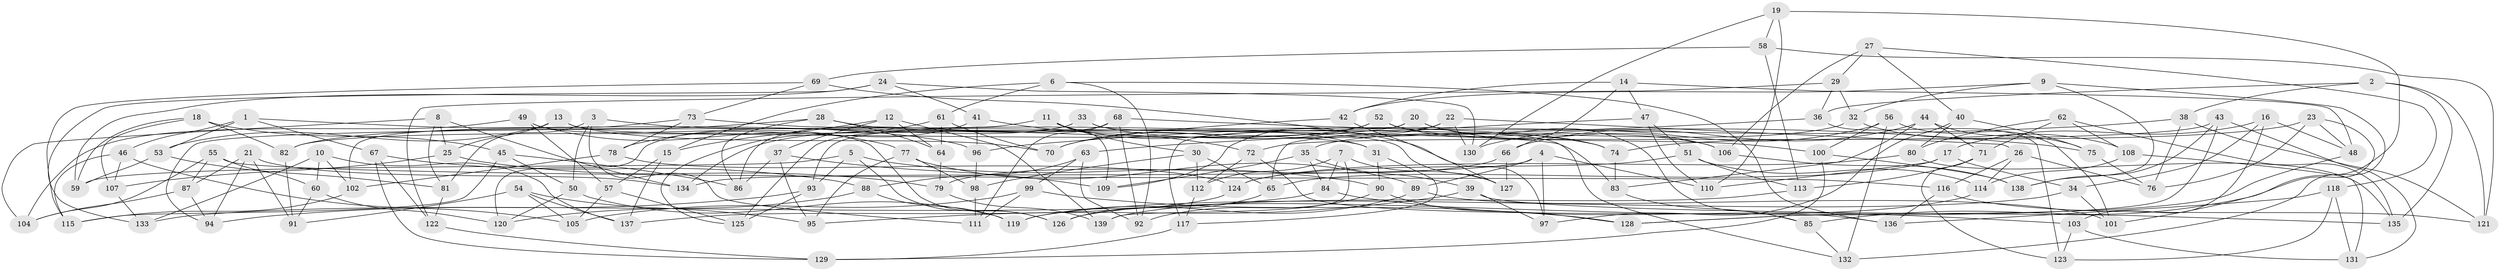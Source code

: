 // Generated by graph-tools (version 1.1) at 2025/50/03/09/25 03:50:48]
// undirected, 139 vertices, 278 edges
graph export_dot {
graph [start="1"]
  node [color=gray90,style=filled];
  1;
  2;
  3;
  4;
  5;
  6;
  7;
  8;
  9;
  10;
  11;
  12;
  13;
  14;
  15;
  16;
  17;
  18;
  19;
  20;
  21;
  22;
  23;
  24;
  25;
  26;
  27;
  28;
  29;
  30;
  31;
  32;
  33;
  34;
  35;
  36;
  37;
  38;
  39;
  40;
  41;
  42;
  43;
  44;
  45;
  46;
  47;
  48;
  49;
  50;
  51;
  52;
  53;
  54;
  55;
  56;
  57;
  58;
  59;
  60;
  61;
  62;
  63;
  64;
  65;
  66;
  67;
  68;
  69;
  70;
  71;
  72;
  73;
  74;
  75;
  76;
  77;
  78;
  79;
  80;
  81;
  82;
  83;
  84;
  85;
  86;
  87;
  88;
  89;
  90;
  91;
  92;
  93;
  94;
  95;
  96;
  97;
  98;
  99;
  100;
  101;
  102;
  103;
  104;
  105;
  106;
  107;
  108;
  109;
  110;
  111;
  112;
  113;
  114;
  115;
  116;
  117;
  118;
  119;
  120;
  121;
  122;
  123;
  124;
  125;
  126;
  127;
  128;
  129;
  130;
  131;
  132;
  133;
  134;
  135;
  136;
  137;
  138;
  139;
  1 -- 96;
  1 -- 46;
  1 -- 53;
  1 -- 67;
  2 -- 38;
  2 -- 121;
  2 -- 135;
  2 -- 36;
  3 -- 111;
  3 -- 50;
  3 -- 81;
  3 -- 31;
  4 -- 110;
  4 -- 134;
  4 -- 97;
  4 -- 89;
  5 -- 93;
  5 -- 59;
  5 -- 126;
  5 -- 90;
  6 -- 61;
  6 -- 92;
  6 -- 136;
  6 -- 15;
  7 -- 84;
  7 -- 112;
  7 -- 139;
  7 -- 127;
  8 -- 104;
  8 -- 81;
  8 -- 25;
  8 -- 134;
  9 -- 132;
  9 -- 42;
  9 -- 32;
  9 -- 138;
  10 -- 60;
  10 -- 137;
  10 -- 102;
  10 -- 133;
  11 -- 94;
  11 -- 31;
  11 -- 109;
  11 -- 30;
  12 -- 64;
  12 -- 37;
  12 -- 139;
  12 -- 15;
  13 -- 25;
  13 -- 53;
  13 -- 70;
  13 -- 127;
  14 -- 42;
  14 -- 66;
  14 -- 48;
  14 -- 47;
  15 -- 57;
  15 -- 137;
  16 -- 103;
  16 -- 17;
  16 -- 34;
  16 -- 48;
  17 -- 110;
  17 -- 65;
  17 -- 34;
  18 -- 82;
  18 -- 59;
  18 -- 45;
  18 -- 107;
  19 -- 58;
  19 -- 85;
  19 -- 130;
  19 -- 110;
  20 -- 85;
  20 -- 117;
  20 -- 106;
  20 -- 82;
  21 -- 87;
  21 -- 94;
  21 -- 91;
  21 -- 134;
  22 -- 93;
  22 -- 109;
  22 -- 26;
  22 -- 130;
  23 -- 74;
  23 -- 48;
  23 -- 76;
  23 -- 101;
  24 -- 41;
  24 -- 59;
  24 -- 130;
  24 -- 133;
  25 -- 79;
  25 -- 107;
  26 -- 114;
  26 -- 76;
  26 -- 116;
  27 -- 106;
  27 -- 118;
  27 -- 29;
  27 -- 40;
  28 -- 64;
  28 -- 74;
  28 -- 86;
  28 -- 82;
  29 -- 36;
  29 -- 122;
  29 -- 32;
  30 -- 98;
  30 -- 65;
  30 -- 112;
  31 -- 90;
  31 -- 117;
  32 -- 108;
  32 -- 35;
  33 -- 86;
  33 -- 106;
  33 -- 120;
  33 -- 132;
  34 -- 101;
  34 -- 119;
  35 -- 84;
  35 -- 39;
  35 -- 109;
  36 -- 123;
  36 -- 63;
  37 -- 95;
  37 -- 86;
  37 -- 109;
  38 -- 121;
  38 -- 96;
  38 -- 76;
  39 -- 95;
  39 -- 97;
  39 -- 135;
  40 -- 75;
  40 -- 97;
  40 -- 80;
  41 -- 125;
  41 -- 72;
  41 -- 96;
  42 -- 127;
  42 -- 70;
  43 -- 72;
  43 -- 128;
  43 -- 138;
  43 -- 131;
  44 -- 71;
  44 -- 75;
  44 -- 83;
  44 -- 66;
  45 -- 115;
  45 -- 86;
  45 -- 50;
  46 -- 105;
  46 -- 107;
  46 -- 115;
  47 -- 110;
  47 -- 51;
  47 -- 65;
  48 -- 128;
  49 -- 104;
  49 -- 57;
  49 -- 77;
  49 -- 126;
  50 -- 120;
  50 -- 119;
  51 -- 113;
  51 -- 114;
  51 -- 124;
  52 -- 70;
  52 -- 74;
  52 -- 134;
  52 -- 100;
  53 -- 59;
  53 -- 81;
  54 -- 91;
  54 -- 105;
  54 -- 137;
  54 -- 95;
  55 -- 60;
  55 -- 87;
  55 -- 104;
  55 -- 116;
  56 -- 101;
  56 -- 132;
  56 -- 100;
  56 -- 130;
  57 -- 125;
  57 -- 105;
  58 -- 69;
  58 -- 121;
  58 -- 113;
  60 -- 91;
  60 -- 120;
  61 -- 70;
  61 -- 64;
  61 -- 78;
  62 -- 80;
  62 -- 108;
  62 -- 71;
  62 -- 135;
  63 -- 92;
  63 -- 99;
  63 -- 88;
  64 -- 79;
  65 -- 126;
  66 -- 79;
  66 -- 127;
  67 -- 88;
  67 -- 122;
  67 -- 129;
  68 -- 75;
  68 -- 125;
  68 -- 92;
  68 -- 111;
  69 -- 73;
  69 -- 97;
  69 -- 115;
  71 -- 113;
  71 -- 123;
  72 -- 112;
  72 -- 136;
  73 -- 78;
  73 -- 102;
  73 -- 83;
  74 -- 83;
  75 -- 76;
  77 -- 98;
  77 -- 95;
  77 -- 89;
  78 -- 124;
  78 -- 102;
  79 -- 139;
  80 -- 124;
  80 -- 135;
  81 -- 122;
  82 -- 91;
  83 -- 85;
  84 -- 133;
  84 -- 103;
  85 -- 132;
  87 -- 94;
  87 -- 104;
  88 -- 120;
  88 -- 119;
  89 -- 119;
  89 -- 101;
  90 -- 92;
  90 -- 128;
  93 -- 94;
  93 -- 125;
  96 -- 98;
  98 -- 111;
  99 -- 105;
  99 -- 111;
  99 -- 128;
  100 -- 129;
  100 -- 138;
  102 -- 115;
  103 -- 123;
  103 -- 131;
  106 -- 138;
  107 -- 133;
  108 -- 131;
  108 -- 114;
  112 -- 117;
  113 -- 139;
  114 -- 126;
  116 -- 136;
  116 -- 121;
  117 -- 129;
  118 -- 131;
  118 -- 123;
  118 -- 136;
  122 -- 129;
  124 -- 137;
}
